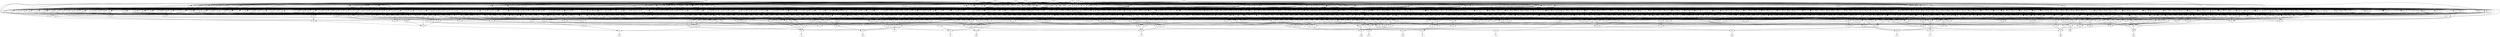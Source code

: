 digraph G {
    480 -> 561;
    319 -> 561;
    572 -> 561;
    639 -> 561;
    543 -> 480;
    592 -> 480;
    876 -> 480;
    540 -> 480;
    1019 -> 540;
    991 -> 540;
    463 -> 540;
    587 -> 540;
    568 -> 587;
    894 -> 587;
    384 -> 568;
    585 -> 568;
    531 -> 384;
    604 -> 384;
    601 -> 384;
    1042 -> 585;
    608 -> 585;
    358 -> 585;
    458 -> 894;
    1029 -> 894;
    535 -> 894;
    458 -> 1019;
    535 -> 1019;
    608 -> 991;
    1042 -> 991;
    358 -> 991;
    601 -> 463;
    531 -> 463;
    604 -> 463;
    705 -> 592;
    563 -> 592;
    570 -> 592;
    465 -> 592;
    650 -> 465;
    755 -> 465;
    523 -> 465;
    383 -> 465;
    548 -> 523;
    417 -> 523;
    1029 -> 548;
    458 -> 548;
    535 -> 417;
    604 -> 417;
    601 -> 417;
    512 -> 650;
    573 -> 650;
    608 -> 512;
    358 -> 512;
    1042 -> 512;
    601 -> 573;
    531 -> 573;
    604 -> 573;
    1042 -> 383;
    608 -> 383;
    358 -> 383;
    535 -> 755;
    1029 -> 755;
    458 -> 755;
    559 -> 570;
    603 -> 570;
    498 -> 570;
    458 -> 559;
    1029 -> 559;
    535 -> 559;
    1042 -> 603;
    608 -> 603;
    358 -> 603;
    604 -> 498;
    531 -> 498;
    601 -> 498;
    573 -> 563;
    603 -> 563;
    1029 -> 705;
    458 -> 705;
    535 -> 705;
    449 -> 876;
    418 -> 876;
    499 -> 876;
    468 -> 876;
    705 -> 449;
    388 -> 449;
    384 -> 449;
    358 -> 388;
    608 -> 388;
    1042 -> 388;
    383 -> 418;
    1003 -> 418;
    559 -> 418;
    601 -> 1003;
    604 -> 1003;
    531 -> 1003;
    503 -> 499;
    476 -> 499;
    521 -> 499;
    458 -> 503;
    1029 -> 503;
    601 -> 476;
    535 -> 476;
    604 -> 476;
    1042 -> 521;
    531 -> 521;
    358 -> 521;
    697 -> 468;
    464 -> 468;
    991 -> 468;
    458 -> 697;
    535 -> 697;
    1029 -> 697;
    601 -> 464;
    531 -> 464;
    604 -> 464;
    586 -> 543;
    463 -> 543;
    1036 -> 543;
    472 -> 543;
    705 -> 586;
    697 -> 586;
    458 -> 1036;
    1029 -> 1036;
    1042 -> 472;
    608 -> 472;
    537 -> 319;
    451 -> 319;
    447 -> 319;
    478 -> 319;
    600 -> 537;
    640 -> 537;
    611 -> 537;
    989 -> 611;
    444 -> 611;
    603 -> 989;
    498 -> 989;
    613 -> 989;
    458 -> 613;
    1029 -> 613;
    535 -> 613;
    559 -> 444;
    464 -> 444;
    585 -> 444;
    388 -> 600;
    559 -> 600;
    622 -> 600;
    601 -> 622;
    531 -> 622;
    604 -> 622;
    463 -> 640;
    512 -> 640;
    613 -> 640;
    627 -> 451;
    633 -> 451;
    582 -> 451;
    638 -> 451;
    626 -> 627;
    577 -> 627;
    388 -> 626;
    755 -> 626;
    498 -> 626;
    894 -> 577;
    573 -> 577;
    603 -> 577;
    924 -> 633;
    652 -> 633;
    384 -> 924;
    991 -> 924;
    548 -> 924;
    625 -> 924;
    535 -> 625;
    458 -> 625;
    464 -> 652;
    894 -> 652;
    512 -> 652;
    380 -> 582;
    653 -> 582;
    666 -> 582;
    705 -> 582;
    388 -> 666;
    622 -> 666;
    585 -> 380;
    567 -> 380;
    531 -> 567;
    601 -> 567;
    604 -> 567;
    458 -> 653;
    535 -> 653;
    559 -> 638;
    730 -> 638;
    722 -> 638;
    383 -> 730;
    498 -> 730;
    383 -> 722;
    894 -> 722;
    567 -> 722;
    672 -> 447;
    674 -> 447;
    705 -> 672;
    388 -> 672;
    463 -> 672;
    388 -> 674;
    498 -> 674;
    613 -> 674;
    580 -> 478;
    894 -> 478;
    568 -> 478;
    705 -> 478;
    464 -> 580;
    585 -> 580;
    482 -> 572;
    877 -> 572;
    562 -> 572;
    516 -> 572;
    755 -> 482;
    597 -> 482;
    440 -> 482;
    676 -> 440;
    1004 -> 440;
    509 -> 440;
    458 -> 676;
    1029 -> 676;
    608 -> 1004;
    531 -> 1004;
    358 -> 1004;
    535 -> 509;
    601 -> 509;
    604 -> 509;
    383 -> 597;
    622 -> 597;
    383 -> 877;
    686 -> 877;
    413 -> 877;
    663 -> 877;
    388 -> 663;
    464 -> 663;
    894 -> 663;
    1029 -> 686;
    458 -> 686;
    604 -> 686;
    535 -> 413;
    531 -> 413;
    619 -> 562;
    687 -> 562;
    568 -> 562;
    613 -> 562;
    458 -> 687;
    692 -> 687;
    535 -> 692;
    604 -> 692;
    1029 -> 692;
    601 -> 692;
    531 -> 619;
    608 -> 619;
    358 -> 619;
    696 -> 516;
    571 -> 516;
    653 -> 696;
    463 -> 696;
    603 -> 696;
    384 -> 571;
    585 -> 571;
    698 -> 571;
    458 -> 698;
    1029 -> 698;
    535 -> 698;
    495 -> 639;
    711 -> 639;
    706 -> 639;
    557 -> 639;
    586 -> 495;
    374 -> 495;
    386 -> 495;
    383 -> 374;
    1003 -> 374;
    464 -> 386;
    585 -> 386;
    613 -> 386;
    730 -> 711;
    586 -> 711;
    669 -> 711;
    585 -> 669;
    622 -> 669;
    698 -> 669;
    613 -> 706;
    597 -> 706;
    659 -> 706;
    705 -> 659;
    384 -> 659;
    512 -> 659;
    1019 -> 557;
    463 -> 557;
    603 -> 557;
    714 -> 557;
    383 -> 714;
    1003 -> 714;
    698 -> 714;
    702 -> 679;
    719 -> 679;
    500 -> 679;
    689 -> 679;
    723 -> 702;
    538 -> 702;
    727 -> 702;
    312 -> 702;
    647 -> 723;
    662 -> 723;
    566 -> 723;
    338 -> 723;
    732 -> 647;
    661 -> 647;
    733 -> 647;
    842 -> 647;
    559 -> 732;
    464 -> 732;
    991 -> 732;
    388 -> 661;
    498 -> 661;
    441 -> 661;
    1029 -> 441;
    535 -> 441;
    458 -> 441;
    498 -> 733;
    613 -> 733;
    494 -> 733;
    1042 -> 494;
    358 -> 494;
    608 -> 494;
    384 -> 842;
    559 -> 842;
    512 -> 842;
    846 -> 662;
    433 -> 662;
    508 -> 662;
    429 -> 662;
    384 -> 846;
    559 -> 846;
    991 -> 846;
    676 -> 433;
    699 -> 433;
    608 -> 433;
    358 -> 433;
    601 -> 699;
    535 -> 699;
    604 -> 699;
    383 -> 508;
    503 -> 508;
    653 -> 508;
    601 -> 508;
    358 -> 429;
    613 -> 429;
    1042 -> 429;
    573 -> 429;
    631 -> 566;
    428 -> 566;
    443 -> 566;
    717 -> 566;
    464 -> 443;
    991 -> 443;
    441 -> 443;
    383 -> 717;
    755 -> 717;
    567 -> 717;
    417 -> 428;
    676 -> 428;
    531 -> 631;
    425 -> 631;
    1042 -> 425;
    358 -> 425;
    423 -> 338;
    343 -> 338;
    461 -> 338;
    697 -> 423;
    603 -> 423;
    498 -> 423;
    585 -> 343;
    573 -> 343;
    441 -> 343;
    383 -> 461;
    1003 -> 461;
    441 -> 461;
    419 -> 538;
    532 -> 538;
    484 -> 538;
    491 -> 538;
    721 -> 419;
    668 -> 419;
    416 -> 419;
    414 -> 419;
    601 -> 721;
    413 -> 721;
    441 -> 721;
    512 -> 721;
    697 -> 668;
    512 -> 668;
    498 -> 668;
    388 -> 416;
    697 -> 416;
    573 -> 416;
    388 -> 414;
    676 -> 414;
    502 -> 414;
    535 -> 414;
    531 -> 502;
    601 -> 502;
    544 -> 532;
    616 -> 532;
    411 -> 532;
    609 -> 532;
    559 -> 544;
    512 -> 544;
    622 -> 544;
    410 -> 616;
    503 -> 616;
    619 -> 616;
    604 -> 410;
    601 -> 410;
    463 -> 411;
    603 -> 411;
    613 -> 411;
    622 -> 609;
    698 -> 609;
    494 -> 609;
    401 -> 484;
    968 -> 484;
    360 -> 484;
    399 -> 484;
    894 -> 401;
    498 -> 401;
    494 -> 401;
    464 -> 968;
    585 -> 968;
    698 -> 968;
    697 -> 360;
    512 -> 360;
    622 -> 360;
    512 -> 399;
    498 -> 399;
    613 -> 399;
    695 -> 491;
    903 -> 491;
    398 -> 491;
    434 -> 491;
    388 -> 695;
    567 -> 695;
    441 -> 695;
    755 -> 903;
    573 -> 903;
    494 -> 903;
    991 -> 398;
    755 -> 398;
    573 -> 398;
    383 -> 434;
    406 -> 434;
    573 -> 434;
    535 -> 406;
    1029 -> 406;
    396 -> 727;
    718 -> 727;
    341 -> 727;
    394 -> 727;
    392 -> 396;
    954 -> 396;
    388 -> 392;
    894 -> 392;
    622 -> 392;
    705 -> 954;
    991 -> 954;
    622 -> 954;
    755 -> 718;
    395 -> 718;
    643 -> 718;
    763 -> 718;
    531 -> 763;
    604 -> 763;
    565 -> 763;
    613 -> 763;
    1042 -> 565;
    358 -> 565;
    531 -> 395;
    603 -> 395;
    559 -> 643;
    464 -> 643;
    603 -> 643;
    820 -> 341;
    988 -> 341;
    603 -> 341;
    642 -> 341;
    384 -> 988;
    625 -> 988;
    388 -> 642;
    625 -> 642;
    573 -> 642;
    476 -> 820;
    1036 -> 820;
    709 -> 394;
    730 -> 394;
    894 -> 394;
    790 -> 394;
    991 -> 790;
    1036 -> 790;
    708 -> 790;
    535 -> 708;
    601 -> 708;
    531 -> 708;
    1003 -> 709;
    585 -> 709;
    817 -> 312;
    941 -> 312;
    617 -> 312;
    379 -> 817;
    682 -> 817;
    371 -> 817;
    898 -> 817;
    388 -> 379;
    559 -> 379;
    573 -> 379;
    603 -> 682;
    498 -> 682;
    441 -> 682;
    388 -> 371;
    464 -> 371;
    613 -> 371;
    603 -> 898;
    622 -> 898;
    441 -> 898;
    766 -> 941;
    382 -> 941;
    365 -> 941;
    705 -> 766;
    464 -> 766;
    585 -> 766;
    388 -> 382;
    463 -> 382;
    755 -> 382;
    705 -> 365;
    383 -> 365;
    567 -> 365;
    559 -> 617;
    363 -> 617;
    729 -> 617;
    355 -> 617;
    463 -> 363;
    512 -> 363;
    384 -> 355;
    383 -> 355;
    559 -> 355;
    894 -> 729;
    512 -> 729;
    573 -> 729;
    473 -> 719;
    453 -> 719;
    352 -> 473;
    524 -> 473;
    635 -> 473;
    705 -> 635;
    623 -> 635;
    348 -> 635;
    463 -> 623;
    494 -> 623;
    585 -> 348;
    573 -> 348;
    698 -> 348;
    385 -> 524;
    342 -> 524;
    340 -> 524;
    548 -> 385;
    619 -> 385;
    971 -> 385;
    601 -> 971;
    604 -> 971;
    535 -> 971;
    388 -> 342;
    622 -> 342;
    441 -> 342;
    705 -> 340;
    1003 -> 340;
    603 -> 340;
    383 -> 352;
    559 -> 352;
    622 -> 352;
    335 -> 453;
    560 -> 453;
    694 -> 453;
    513 -> 453;
    503 -> 335;
    514 -> 335;
    525 -> 335;
    479 -> 335;
    1003 -> 525;
    625 -> 525;
    494 -> 525;
    991 -> 479;
    1036 -> 479;
    509 -> 479;
    1003 -> 514;
    991 -> 514;
    318 -> 560;
    456 -> 560;
    331 -> 560;
    596 -> 560;
    697 -> 318;
    585 -> 318;
    622 -> 318;
    653 -> 456;
    464 -> 456;
    603 -> 456;
    384 -> 331;
    1036 -> 331;
    512 -> 331;
    991 -> 596;
    548 -> 596;
    498 -> 596;
    1023 -> 694;
    329 -> 694;
    327 -> 694;
    551 -> 694;
    548 -> 1023;
    971 -> 1023;
    326 -> 1023;
    1042 -> 1023;
    531 -> 326;
    358 -> 326;
    388 -> 329;
    573 -> 329;
    698 -> 329;
    894 -> 327;
    585 -> 327;
    622 -> 327;
    1036 -> 551;
    699 -> 551;
    325 -> 551;
    1042 -> 551;
    531 -> 325;
    608 -> 325;
    460 -> 513;
    442 -> 513;
    712 -> 513;
    641 -> 513;
    697 -> 460;
    585 -> 460;
    573 -> 460;
    463 -> 442;
    894 -> 442;
    585 -> 442;
    653 -> 712;
    425 -> 712;
    325 -> 712;
    601 -> 712;
    322 -> 641;
    412 -> 641;
    991 -> 641;
    684 -> 641;
    535 -> 684;
    531 -> 684;
    458 -> 684;
    604 -> 684;
    531 -> 322;
    1042 -> 322;
    358 -> 322;
    1029 -> 412;
    535 -> 412;
    604 -> 412;
    458 -> 412;
    618 -> 500;
    595 -> 500;
    320 -> 500;
    454 -> 500;
    359 -> 618;
    415 -> 618;
    583 -> 618;
    316 -> 618;
    559 -> 359;
    527 -> 359;
    691 -> 359;
    573 -> 527;
    494 -> 527;
    512 -> 691;
    498 -> 691;
    441 -> 691;
    388 -> 415;
    463 -> 415;
    1036 -> 415;
    999 -> 415;
    388 -> 999;
    1003 -> 999;
    698 -> 999;
    613 -> 583;
    527 -> 583;
    387 -> 583;
    383 -> 387;
    1003 -> 387;
    894 -> 387;
    585 -> 316;
    676 -> 316;
    685 -> 316;
    346 -> 316;
    653 -> 346;
    567 -> 346;
    494 -> 346;
    531 -> 685;
    535 -> 685;
    604 -> 685;
    948 -> 595;
    477 -> 595;
    683 -> 595;
    863 -> 595;
    378 -> 948;
    510 -> 948;
    383 -> 378;
    894 -> 378;
    622 -> 378;
    417 -> 510;
    676 -> 510;
    373 -> 510;
    531 -> 373;
    608 -> 373;
    358 -> 373;
    1003 -> 477;
    676 -> 477;
    603 -> 477;
    546 -> 477;
    383 -> 546;
    567 -> 546;
    441 -> 546;
    615 -> 683;
    621 -> 683;
    463 -> 615;
    894 -> 615;
    512 -> 615;
    388 -> 621;
    463 -> 621;
    441 -> 621;
    887 -> 863;
    310 -> 863;
    388 -> 887;
    384 -> 887;
    1036 -> 887;
    991 -> 310;
    548 -> 310;
    573 -> 310;
    375 -> 320;
    735 -> 320;
    466 -> 320;
    737 -> 320;
    739 -> 466;
    502 -> 466;
    741 -> 466;
    410 -> 466;
    894 -> 741;
    603 -> 741;
    991 -> 739;
    613 -> 739;
    601 -> 737;
    613 -> 737;
    603 -> 737;
    744 -> 737;
    705 -> 744;
    573 -> 744;
    494 -> 744;
    991 -> 375;
    894 -> 375;
    573 -> 375;
    601 -> 735;
    604 -> 735;
    613 -> 735;
    373 -> 735;
    747 -> 454;
    402 -> 454;
    746 -> 454;
    748 -> 454;
    755 -> 748;
    514 -> 748;
    436 -> 748;
    383 -> 436;
    613 -> 436;
    567 -> 436;
    670 -> 402;
    751 -> 402;
    463 -> 670;
    755 -> 670;
    512 -> 670;
    463 -> 751;
    613 -> 751;
    494 -> 751;
    624 -> 746;
    752 -> 746;
    613 -> 746;
    464 -> 752;
    512 -> 752;
    383 -> 624;
    463 -> 624;
    476 -> 747;
    619 -> 747;
    756 -> 747;
    1029 -> 747;
    458 -> 756;
    366 -> 756;
    646 -> 756;
    601 -> 646;
    535 -> 646;
    531 -> 646;
    608 -> 366;
    1042 -> 366;
    724 -> 689;
    812 -> 689;
    761 -> 689;
    528 -> 689;
    764 -> 724;
    847 -> 724;
    767 -> 724;
    613 -> 764;
    354 -> 764;
    313 -> 764;
    388 -> 354;
    567 -> 354;
    559 -> 313;
    573 -> 313;
    603 -> 313;
    514 -> 847;
    697 -> 847;
    623 -> 847;
    559 -> 847;
    409 -> 767;
    768 -> 767;
    770 -> 767;
    778 -> 767;
    388 -> 409;
    1003 -> 409;
    625 -> 409;
    601 -> 768;
    603 -> 768;
    413 -> 768;
    503 -> 768;
    388 -> 770;
    653 -> 770;
    498 -> 770;
    383 -> 778;
    559 -> 778;
    573 -> 778;
    389 -> 812;
    781 -> 812;
    785 -> 812;
    446 -> 812;
    697 -> 785;
    374 -> 785;
    789 -> 785;
    991 -> 789;
    463 -> 789;
    441 -> 789;
    791 -> 446;
    533 -> 446;
    918 -> 446;
    794 -> 446;
    384 -> 791;
    383 -> 791;
    676 -> 791;
    625 -> 791;
    991 -> 533;
    795 -> 533;
    622 -> 533;
    458 -> 795;
    535 -> 795;
    383 -> 918;
    1036 -> 918;
    413 -> 918;
    604 -> 918;
    384 -> 794;
    559 -> 794;
    585 -> 794;
    384 -> 389;
    512 -> 389;
    698 -> 389;
    1019 -> 781;
    463 -> 781;
    585 -> 781;
    796 -> 761;
    797 -> 761;
    799 -> 761;
    535 -> 796;
    783 -> 796;
    350 -> 796;
    458 -> 796;
    384 -> 350;
    494 -> 350;
    1029 -> 350;
    535 -> 350;
    388 -> 783;
    503 -> 783;
    463 -> 783;
    705 -> 797;
    773 -> 797;
    584 -> 797;
    585 -> 773;
    622 -> 773;
    388 -> 584;
    697 -> 584;
    567 -> 584;
    806 -> 799;
    671 -> 799;
    383 -> 806;
    463 -> 806;
    894 -> 806;
    894 -> 671;
    603 -> 671;
    622 -> 671;
    800 -> 528;
    802 -> 528;
    445 -> 528;
    804 -> 528;
    314 -> 445;
    807 -> 445;
    448 -> 445;
    811 -> 445;
    388 -> 314;
    559 -> 314;
    463 -> 314;
    705 -> 807;
    464 -> 807;
    603 -> 807;
    991 -> 448;
    894 -> 448;
    498 -> 448;
    1036 -> 811;
    971 -> 811;
    656 -> 811;
    531 -> 656;
    1042 -> 656;
    358 -> 656;
    536 -> 804;
    567 -> 804;
    813 -> 804;
    814 -> 804;
    503 -> 813;
    425 -> 813;
    463 -> 813;
    1019 -> 814;
    322 -> 814;
    1029 -> 814;
    601 -> 814;
    608 -> 536;
    531 -> 536;
    458 -> 536;
    358 -> 536;
    818 -> 800;
    622 -> 800;
    512 -> 818;
    441 -> 818;
    476 -> 802;
    676 -> 802;
    325 -> 802;
    1042 -> 802;
    864 -> 588;
    614 -> 588;
    919 -> 588;
    339 -> 864;
    457 -> 864;
    821 -> 864;
    332 -> 864;
    610 -> 339;
    822 -> 339;
    824 -> 339;
    846 -> 610;
    399 -> 610;
    637 -> 610;
    829 -> 610;
    622 -> 637;
    613 -> 637;
    494 -> 637;
    512 -> 829;
    573 -> 829;
    698 -> 829;
    384 -> 822;
    437 -> 822;
    827 -> 822;
    705 -> 437;
    991 -> 437;
    388 -> 827;
    384 -> 827;
    698 -> 827;
    828 -> 824;
    832 -> 824;
    705 -> 828;
    463 -> 828;
    603 -> 828;
    1003 -> 832;
    894 -> 832;
    603 -> 832;
    364 -> 457;
    993 -> 457;
    834 -> 457;
    835 -> 457;
    755 -> 364;
    597 -> 364;
    505 -> 364;
    531 -> 505;
    494 -> 505;
    836 -> 505;
    503 -> 505;
    604 -> 836;
    535 -> 836;
    601 -> 836;
    567 -> 993;
    741 -> 993;
    840 -> 993;
    383 -> 840;
    622 -> 840;
    441 -> 840;
    843 -> 834;
    844 -> 834;
    894 -> 843;
    512 -> 843;
    498 -> 843;
    705 -> 844;
    388 -> 844;
    573 -> 844;
    697 -> 835;
    463 -> 835;
    585 -> 835;
    661 -> 835;
    559 -> 821;
    752 -> 821;
    939 -> 821;
    1003 -> 939;
    512 -> 939;
    698 -> 939;
    327 -> 332;
    389 -> 332;
    848 -> 332;
    850 -> 332;
    463 -> 848;
    585 -> 848;
    441 -> 848;
    1003 -> 850;
    512 -> 850;
    613 -> 850;
    851 -> 614;
    852 -> 614;
    677 -> 614;
    606 -> 614;
    392 -> 851;
    621 -> 851;
    854 -> 851;
    474 -> 851;
    355 -> 854;
    456 -> 854;
    468 -> 474;
    924 -> 474;
    778 -> 474;
    781 -> 474;
    665 -> 852;
    599 -> 852;
    539 -> 852;
    323 -> 852;
    569 -> 539;
    856 -> 539;
    857 -> 539;
    774 -> 539;
    608 -> 569;
    700 -> 569;
    1042 -> 569;
    358 -> 569;
    535 -> 700;
    531 -> 700;
    604 -> 700;
    458 -> 856;
    858 -> 856;
    692 -> 856;
    531 -> 858;
    358 -> 858;
    608 -> 858;
    498 -> 857;
    698 -> 857;
    494 -> 857;
    1003 -> 774;
    559 -> 774;
    991 -> 774;
    698 -> 323;
    613 -> 323;
    991 -> 323;
    573 -> 323;
    388 -> 665;
    894 -> 665;
    498 -> 665;
    503 -> 599;
    464 -> 599;
    603 -> 599;
    860 -> 677;
    344 -> 677;
    883 -> 677;
    862 -> 677;
    342 -> 860;
    340 -> 860;
    578 -> 344;
    866 -> 344;
    603 -> 578;
    613 -> 578;
    567 -> 578;
    697 -> 866;
    498 -> 866;
    494 -> 866;
    423 -> 883;
    398 -> 883;
    819 -> 862;
    567 -> 862;
    376 -> 862;
    705 -> 862;
    388 -> 376;
    498 -> 376;
    697 -> 819;
    603 -> 819;
    826 -> 606;
    635 -> 606;
    748 -> 606;
    841 -> 606;
    379 -> 826;
    682 -> 826;
    613 -> 841;
    568 -> 841;
    867 -> 841;
    1042 -> 867;
    870 -> 867;
    653 -> 867;
    601 -> 870;
    531 -> 870;
    358 -> 870;
    1029 -> 870;
    564 -> 919;
    710 -> 919;
    872 -> 919;
    566 -> 919;
    874 -> 564;
    878 -> 564;
    879 -> 564;
    881 -> 564;
    613 -> 874;
    485 -> 874;
    884 -> 874;
    738 -> 874;
    383 -> 485;
    573 -> 485;
    464 -> 738;
    894 -> 738;
    603 -> 738;
    559 -> 884;
    991 -> 884;
    498 -> 884;
    714 -> 878;
    368 -> 878;
    888 -> 878;
    890 -> 878;
    697 -> 368;
    512 -> 368;
    573 -> 368;
    384 -> 888;
    676 -> 888;
    625 -> 888;
    512 -> 888;
    1003 -> 890;
    755 -> 890;
    512 -> 890;
    663 -> 879;
    571 -> 879;
    609 -> 879;
    865 -> 879;
    531 -> 865;
    971 -> 865;
    494 -> 865;
    949 -> 881;
    891 -> 881;
    892 -> 881;
    511 -> 881;
    463 -> 949;
    755 -> 949;
    494 -> 949;
    585 -> 891;
    622 -> 891;
    613 -> 891;
    894 -> 892;
    585 -> 892;
    498 -> 892;
    388 -> 511;
    697 -> 511;
    622 -> 511;
    559 -> 710;
    623 -> 710;
    382 -> 710;
    1021 -> 710;
    579 -> 1021;
    575 -> 1021;
    383 -> 579;
    463 -> 579;
    698 -> 579;
    383 -> 575;
    559 -> 575;
    567 -> 575;
    582 -> 872;
    893 -> 872;
    895 -> 872;
    460 -> 893;
    442 -> 893;
    733 -> 895;
    507 -> 895;
    935 -> 895;
    384 -> 507;
    512 -> 507;
    613 -> 507;
    705 -> 935;
    1003 -> 935;
    991 -> 935;
    542 -> 897;
    899 -> 897;
    901 -> 897;
    1001 -> 897;
    902 -> 542;
    554 -> 542;
    904 -> 542;
    906 -> 542;
    912 -> 902;
    914 -> 902;
    915 -> 902;
    917 -> 902;
    418 -> 912;
    920 -> 912;
    464 -> 920;
    512 -> 920;
    441 -> 920;
    409 -> 914;
    728 -> 914;
    755 -> 728;
    512 -> 728;
    622 -> 728;
    567 -> 915;
    741 -> 915;
    923 -> 915;
    464 -> 923;
    991 -> 923;
    894 -> 923;
    591 -> 917;
    328 -> 917;
    697 -> 591;
    464 -> 591;
    585 -> 591;
    1003 -> 328;
    585 -> 328;
    698 -> 328;
    928 -> 554;
    916 -> 554;
    929 -> 554;
    786 -> 554;
    705 -> 928;
    376 -> 928;
    774 -> 928;
    705 -> 916;
    597 -> 916;
    547 -> 916;
    1003 -> 547;
    559 -> 547;
    512 -> 547;
    533 -> 929;
    931 -> 929;
    383 -> 931;
    503 -> 931;
    700 -> 931;
    559 -> 786;
    934 -> 786;
    944 -> 786;
    894 -> 786;
    622 -> 944;
    494 -> 944;
    383 -> 934;
    464 -> 934;
    985 -> 904;
    792 -> 904;
    936 -> 904;
    396 -> 904;
    709 -> 792;
    730 -> 792;
    894 -> 792;
    850 -> 936;
    782 -> 936;
    991 -> 782;
    573 -> 782;
    613 -> 782;
    406 -> 985;
    991 -> 985;
    463 -> 985;
    938 -> 906;
    855 -> 906;
    940 -> 906;
    968 -> 938;
    759 -> 938;
    430 -> 938;
    942 -> 938;
    705 -> 759;
    622 -> 759;
    494 -> 759;
    383 -> 430;
    653 -> 430;
    464 -> 430;
    1019 -> 942;
    585 -> 942;
    567 -> 942;
    898 -> 855;
    377 -> 855;
    512 -> 377;
    686 -> 377;
    535 -> 377;
    531 -> 377;
    705 -> 940;
    709 -> 940;
    501 -> 940;
    991 -> 940;
    676 -> 501;
    509 -> 501;
    947 -> 899;
    403 -> 899;
    630 -> 899;
    950 -> 899;
    830 -> 947;
    482 -> 947;
    583 -> 947;
    953 -> 947;
    820 -> 830;
    988 -> 830;
    603 -> 830;
    613 -> 953;
    568 -> 953;
    714 -> 953;
    829 -> 403;
    856 -> 403;
    955 -> 403;
    978 -> 403;
    443 -> 955;
    903 -> 955;
    313 -> 978;
    768 -> 978;
    781 -> 978;
    794 -> 978;
    613 -> 630;
    956 -> 630;
    816 -> 630;
    745 -> 630;
    570 -> 816;
    360 -> 816;
    958 -> 816;
    961 -> 816;
    653 -> 958;
    512 -> 958;
    567 -> 958;
    705 -> 961;
    383 -> 961;
    1003 -> 961;
    569 -> 745;
    865 -> 745;
    388 -> 956;
    494 -> 956;
    567 -> 956;
    788 -> 950;
    883 -> 950;
    438 -> 950;
    963 -> 950;
    846 -> 788;
    637 -> 788;
    368 -> 438;
    888 -> 438;
    733 -> 963;
    507 -> 963;
    439 -> 901;
    703 -> 901;
    837 -> 901;
    965 -> 901;
    966 -> 439;
    969 -> 439;
    970 -> 439;
    818 -> 970;
    622 -> 970;
    563 -> 970;
    705 -> 970;
    991 -> 966;
    613 -> 966;
    567 -> 966;
    531 -> 969;
    472 -> 969;
    836 -> 969;
    503 -> 969;
    682 -> 703;
    789 -> 703;
    839 -> 703;
    463 -> 839;
    512 -> 839;
    698 -> 839;
    416 -> 837;
    615 -> 837;
    621 -> 837;
    715 -> 837;
    585 -> 715;
    573 -> 715;
    613 -> 715;
    458 -> 965;
    598 -> 965;
    956 -> 965;
    755 -> 965;
    388 -> 598;
    567 -> 598;
    1029 -> 598;
    535 -> 598;
    710 -> 1001;
    885 -> 1001;
    952 -> 1001;
    972 -> 1001;
    582 -> 885;
    893 -> 885;
    1019 -> 952;
    650 -> 952;
    889 -> 952;
    973 -> 952;
    705 -> 973;
    894 -> 973;
    975 -> 973;
    979 -> 973;
    498 -> 975;
    494 -> 975;
    464 -> 979;
    795 -> 979;
    603 -> 979;
    991 -> 889;
    498 -> 889;
    441 -> 889;
    981 -> 972;
    911 -> 972;
    983 -> 972;
    384 -> 983;
    437 -> 983;
    986 -> 983;
    1029 -> 986;
    535 -> 986;
    383 -> 986;
    464 -> 986;
    388 -> 981;
    384 -> 981;
    613 -> 981;
    383 -> 911;
    498 -> 911;
    613 -> 911;
    990 -> 992;
    994 -> 992;
    489 -> 992;
    995 -> 992;
    439 -> 990;
    996 -> 990;
    965 -> 990;
    925 -> 990;
    876 -> 996;
    341 -> 996;
    997 -> 996;
    1000 -> 996;
    573 -> 997;
    776 -> 997;
    688 -> 997;
    1002 -> 997;
    676 -> 776;
    494 -> 776;
    613 -> 1002;
    567 -> 1002;
    494 -> 1002;
    1005 -> 688;
    1042 -> 688;
    503 -> 688;
    326 -> 688;
    458 -> 1005;
    601 -> 1005;
    604 -> 1005;
    985 -> 1000;
    381 -> 1000;
    803 -> 1000;
    1009 -> 1000;
    463 -> 381;
    603 -> 381;
    441 -> 381;
    705 -> 803;
    585 -> 803;
    573 -> 803;
    991 -> 1009;
    708 -> 1009;
    458 -> 1009;
    1029 -> 1009;
    789 -> 925;
    533 -> 925;
    931 -> 925;
    839 -> 925;
    906 -> 994;
    469 -> 994;
    488 -> 994;
    880 -> 469;
    369 -> 469;
    945 -> 469;
    1012 -> 469;
    613 -> 880;
    354 -> 880;
    753 -> 880;
    1013 -> 753;
    784 -> 753;
    608 -> 753;
    358 -> 753;
    535 -> 1013;
    531 -> 1013;
    604 -> 784;
    1029 -> 784;
    601 -> 784;
    458 -> 784;
    890 -> 369;
    935 -> 369;
    986 -> 945;
    1014 -> 945;
    894 -> 1014;
    585 -> 1014;
    573 -> 1014;
    313 -> 1012;
    665 -> 1012;
    352 -> 488;
    315 -> 488;
    635 -> 488;
    559 -> 315;
    934 -> 315;
    681 -> 315;
    668 -> 315;
    1003 -> 681;
    603 -> 681;
    441 -> 681;
    612 -> 489;
    959 -> 489;
    1016 -> 489;
    1017 -> 489;
    792 -> 612;
    344 -> 612;
    816 -> 612;
    318 -> 959;
    778 -> 959;
    799 -> 959;
    1020 -> 959;
    954 -> 1020;
    758 -> 1020;
    827 -> 1020;
    840 -> 1020;
    383 -> 758;
    463 -> 758;
    613 -> 758;
    777 -> 1016;
    1022 -> 1016;
    1024 -> 1016;
    871 -> 1016;
    752 -> 777;
    613 -> 777;
    650 -> 777;
    1019 -> 777;
    911 -> 1022;
    1026 -> 1022;
    388 -> 1026;
    384 -> 1026;
    894 -> 1026;
    819 -> 1024;
    1003 -> 1024;
    975 -> 1024;
    705 -> 1024;
    387 -> 871;
    615 -> 871;
    914 -> 1017;
    917 -> 1017;
    333 -> 1017;
    1027 -> 1017;
    613 -> 333;
    527 -> 333;
    867 -> 333;
    517 -> 1027;
    1030 -> 1027;
    705 -> 517;
    388 -> 517;
    1003 -> 517;
    991 -> 1030;
    498 -> 1030;
    613 -> 1030;
    937 -> 995;
    1032 -> 995;
    845 -> 995;
    905 -> 995;
    1003 -> 937;
    613 -> 937;
    494 -> 937;
    1039 -> 937;
    559 -> 1039;
    991 -> 1039;
    567 -> 1039;
    569 -> 1032;
    886 -> 1032;
    791 -> 1032;
    1007 -> 1032;
    384 -> 886;
    494 -> 886;
    388 -> 1007;
    697 -> 1007;
    464 -> 1007;
    869 -> 845;
    1033 -> 845;
    556 -> 845;
    1011 -> 845;
    697 -> 869;
    585 -> 869;
    498 -> 869;
    383 -> 1033;
    698 -> 1033;
    567 -> 1033;
    464 -> 556;
    755 -> 556;
    512 -> 556;
    1019 -> 1011;
    464 -> 1011;
    991 -> 1011;
    386 -> 905;
    669 -> 905;
    1035 -> 905;
    657 -> 905;
    512 -> 1035;
    498 -> 1035;
    698 -> 1035;
    512 -> 657;
    613 -> 657;
    567 -> 657;
    896 -> 1037;
    868 -> 1037;
    519 -> 1037;
    1040 -> 896;
    1041 -> 896;
    345 -> 896;
    1043 -> 1040;
    629 -> 1040;
    308 -> 1040;
    307 -> 1040;
    924 -> 1043;
    381 -> 1043;
    894 -> 629;
    944 -> 629;
    857 -> 629;
    755 -> 308;
    514 -> 308;
    389 -> 308;
    698 -> 307;
    886 -> 307;
    707 -> 307;
    503 -> 707;
    476 -> 707;
    1004 -> 707;
    916 -> 1041;
    1027 -> 1041;
    305 -> 1041;
    304 -> 1041;
    383 -> 305;
    501 -> 305;
    681 -> 305;
    436 -> 304;
    803 -> 304;
    824 -> 345;
    821 -> 345;
    835 -> 345;
    303 -> 345;
    416 -> 303;
    715 -> 303;
    302 -> 868;
    301 -> 868;
    300 -> 868;
    298 -> 868;
    848 -> 302;
    505 -> 302;
    1031 -> 302;
    297 -> 302;
    920 -> 1031;
    889 -> 1031;
    981 -> 1031;
    1026 -> 1031;
    559 -> 297;
    527 -> 297;
    642 -> 297;
    295 -> 301;
    292 -> 301;
    879 -> 301;
    991 -> 292;
    428 -> 292;
    1014 -> 292;
    567 -> 295;
    1003 -> 295;
    603 -> 295;
    697 -> 295;
    860 -> 300;
    746 -> 300;
    799 -> 300;
    372 -> 300;
    613 -> 372;
    485 -> 372;
    884 -> 372;
    449 -> 298;
    668 -> 298;
    716 -> 298;
    982 -> 298;
    318 -> 716;
    456 -> 716;
    401 -> 982;
    399 -> 982;
    379 -> 982;
    355 -> 982;
    995 -> 519;
    881 -> 519;
    424 -> 519;
    775 -> 519;
    794 -> 424;
    843 -> 424;
    844 -> 424;
    352 -> 775;
    327 -> 775;
    923 -> 775;
    740 -> 775;
    503 -> 740;
    603 -> 740;
    699 -> 740;
    291 -> 769;
    459 -> 769;
    576 -> 769;
    290 -> 769;
    663 -> 291;
    609 -> 291;
    629 -> 291;
    288 -> 291;
    350 -> 288;
    713 -> 288;
    1006 -> 288;
    705 -> 713;
    384 -> 713;
    494 -> 713;
    705 -> 1006;
    512 -> 1006;
    567 -> 1006;
    637 -> 459;
    867 -> 459;
    287 -> 459;
    625 -> 287;
    944 -> 287;
    286 -> 287;
    894 -> 286;
    512 -> 286;
    622 -> 286;
    745 -> 576;
    285 -> 576;
    284 -> 285;
    283 -> 285;
    1003 -> 284;
    698 -> 284;
    494 -> 284;
    705 -> 283;
    512 -> 283;
    622 -> 283;
    640 -> 290;
    505 -> 290;
    759 -> 290;
    282 -> 290;
    559 -> 282;
    567 -> 282;
    494 -> 282;
    280 -> 279;
    278 -> 279;
    277 -> 279;
    946 -> 279;
    291 -> 280;
    910 -> 280;
    275 -> 280;
    274 -> 280;
    505 -> 910;
    759 -> 910;
    273 -> 910;
    271 -> 273;
    405 -> 273;
    463 -> 271;
    441 -> 271;
    494 -> 271;
    894 -> 405;
    573 -> 405;
    494 -> 405;
    625 -> 275;
    944 -> 275;
    801 -> 275;
    755 -> 801;
    512 -> 801;
    498 -> 801;
    960 -> 274;
    269 -> 274;
    1019 -> 960;
    512 -> 960;
    498 -> 960;
    498 -> 269;
    441 -> 269;
    494 -> 269;
    359 -> 278;
    745 -> 278;
    333 -> 278;
    268 -> 278;
    843 -> 268;
    866 -> 268;
    637 -> 277;
    939 -> 277;
    267 -> 277;
    265 -> 277;
    559 -> 267;
    512 -> 267;
    567 -> 267;
    463 -> 265;
    698 -> 265;
    494 -> 265;
    399 -> 946;
    744 -> 946;
    829 -> 946;
    754 -> 946;
    697 -> 754;
    463 -> 754;
    494 -> 754;
    263 -> 262;
    261 -> 262;
    946 -> 262;
    260 -> 262;
    939 -> 263;
    759 -> 263;
    259 -> 263;
    422 -> 263;
    569 -> 259;
    886 -> 259;
    359 -> 259;
    613 -> 422;
    527 -> 422;
    843 -> 422;
    285 -> 261;
    273 -> 261;
    274 -> 261;
    256 -> 261;
    755 -> 256;
    650 -> 256;
    507 -> 256;
    688 -> 260;
    265 -> 260;
    801 -> 260;
    255 -> 254;
    290 -> 254;
    256 -> 254;
    321 -> 254;
    267 -> 255;
    252 -> 255;
    745 -> 255;
    384 -> 252;
    894 -> 252;
    494 -> 252;
    866 -> 321;
    286 -> 321;
    734 -> 251;
    249 -> 251;
    432 -> 251;
    246 -> 251;
    727 -> 734;
    780 -> 734;
    1038 -> 734;
    964 -> 780;
    243 -> 780;
    241 -> 780;
    239 -> 780;
    728 -> 964;
    591 -> 964;
    238 -> 964;
    362 -> 964;
    697 -> 238;
    463 -> 238;
    603 -> 238;
    406 -> 362;
    622 -> 362;
    494 -> 362;
    698 -> 243;
    527 -> 243;
    237 -> 243;
    461 -> 243;
    512 -> 237;
    622 -> 237;
    613 -> 237;
    659 -> 241;
    793 -> 241;
    306 -> 241;
    248 -> 241;
    559 -> 793;
    603 -> 793;
    622 -> 793;
    388 -> 306;
    463 -> 306;
    795 -> 306;
    383 -> 248;
    1003 -> 248;
    755 -> 248;
    383 -> 239;
    523 -> 239;
    544 -> 239;
    414 -> 239;
    895 -> 1038;
    938 -> 1038;
    703 -> 1038;
    235 -> 1038;
    674 -> 235;
    411 -> 235;
    234 -> 235;
    233 -> 235;
    358 -> 234;
    971 -> 234;
    325 -> 234;
    548 -> 234;
    697 -> 233;
    585 -> 233;
    567 -> 233;
    453 -> 249;
    655 -> 249;
    667 -> 249;
    231 -> 655;
    230 -> 655;
    229 -> 655;
    228 -> 655;
    485 -> 229;
    752 -> 229;
    559 -> 229;
    226 -> 229;
    603 -> 226;
    622 -> 226;
    698 -> 226;
    1029 -> 228;
    535 -> 228;
    225 -> 228;
    265 -> 228;
    384 -> 225;
    512 -> 225;
    550 -> 231;
    548 -> 231;
    1003 -> 550;
    512 -> 550;
    1036 -> 230;
    494 -> 230;
    685 -> 230;
    286 -> 667;
    284 -> 667;
    224 -> 667;
    435 -> 667;
    222 -> 224;
    219 -> 224;
    651 -> 224;
    217 -> 224;
    697 -> 222;
    463 -> 222;
    512 -> 222;
    388 -> 219;
    1003 -> 219;
    894 -> 219;
    548 -> 651;
    603 -> 651;
    836 -> 651;
    1003 -> 217;
    559 -> 217;
    585 -> 217;
    1025 -> 435;
    216 -> 435;
    676 -> 1025;
    699 -> 1025;
    656 -> 1025;
    991 -> 216;
    276 -> 216;
    1036 -> 216;
    535 -> 216;
    601 -> 276;
    604 -> 276;
    632 -> 432;
    215 -> 432;
    214 -> 432;
    213 -> 432;
    788 -> 632;
    912 -> 632;
    970 -> 632;
    937 -> 632;
    747 -> 215;
    316 -> 215;
    478 -> 215;
    620 -> 215;
    873 -> 620;
    296 -> 620;
    211 -> 620;
    210 -> 620;
    585 -> 873;
    498 -> 873;
    784 -> 296;
    1042 -> 296;
    608 -> 296;
    559 -> 211;
    276 -> 211;
    472 -> 211;
    1029 -> 210;
    1013 -> 210;
    991 -> 210;
    324 -> 214;
    421 -> 214;
    209 -> 214;
    388 -> 324;
    676 -> 324;
    700 -> 324;
    207 -> 324;
    1042 -> 207;
    699 -> 207;
    325 -> 207;
    1036 -> 207;
    842 -> 421;
    314 -> 421;
    383 -> 209;
    501 -> 209;
    754 -> 209;
    307 -> 213;
    206 -> 213;
    205 -> 213;
    553 -> 213;
    705 -> 206;
    666 -> 206;
    571 -> 206;
    204 -> 205;
    521 -> 205;
    406 -> 205;
    511 -> 205;
    601 -> 204;
    604 -> 204;
    695 -> 553;
    1010 -> 553;
    705 -> 1010;
    991 -> 1010;
    567 -> 1010;
    680 -> 246;
    815 -> 246;
    202 -> 246;
    245 -> 246;
    218 -> 680;
    487 -> 680;
    493 -> 680;
    441 -> 493;
    563 -> 493;
    200 -> 493;
    388 -> 200;
    503 -> 200;
    708 -> 200;
    384 -> 218;
    697 -> 218;
    585 -> 218;
    531 -> 487;
    548 -> 487;
    509 -> 487;
    472 -> 487;
    199 -> 815;
    198 -> 815;
    196 -> 815;
    720 -> 815;
    194 -> 720;
    192 -> 720;
    191 -> 720;
    548 -> 194;
    699 -> 194;
    190 -> 194;
    531 -> 190;
    1042 -> 190;
    608 -> 190;
    383 -> 192;
    676 -> 192;
    708 -> 192;
    676 -> 191;
    494 -> 191;
    188 -> 191;
    601 -> 188;
    535 -> 188;
    531 -> 188;
    550 -> 199;
    894 -> 199;
    410 -> 196;
    1036 -> 196;
    656 -> 196;
    187 -> 196;
    383 -> 187;
    1003 -> 187;
    613 -> 187;
    276 -> 198;
    548 -> 198;
    494 -> 198;
    535 -> 198;
    361 -> 202;
    471 -> 202;
    660 -> 202;
    203 -> 202;
    385 -> 361;
    510 -> 361;
    615 -> 361;
    436 -> 361;
    429 -> 471;
    918 -> 471;
    671 -> 471;
    802 -> 471;
    966 -> 660;
    981 -> 660;
    381 -> 660;
    1014 -> 660;
    342 -> 203;
    844 -> 203;
    856 -> 203;
    575 -> 203;
    283 -> 245;
    960 -> 245;
    185 -> 245;
    184 -> 245;
    559 -> 185;
    622 -> 185;
    494 -> 185;
    1019 -> 184;
    384 -> 184;
    603 -> 184;
    197 -> 974;
    250 -> 974;
    232 -> 974;
    654 -> 974;
    182 -> 197;
    574 -> 197;
    181 -> 197;
    179 -> 197;
    492 -> 182;
    490 -> 182;
    176 -> 182;
    370 -> 182;
    842 -> 492;
    670 -> 492;
    811 -> 492;
    218 -> 492;
    271 -> 490;
    175 -> 490;
    174 -> 490;
    172 -> 490;
    476 -> 175;
    676 -> 175;
    190 -> 175;
    755 -> 174;
    603 -> 174;
    531 -> 174;
    388 -> 172;
    894 -> 172;
    573 -> 172;
    378 -> 176;
    375 -> 176;
    735 -> 176;
    283 -> 176;
    626 -> 370;
    577 -> 370;
    961 -> 370;
    171 -> 370;
    383 -> 171;
    676 -> 171;
    700 -> 171;
    524 -> 574;
    277 -> 574;
    243 -> 574;
    229 -> 574;
    703 -> 181;
    967 -> 181;
    169 -> 181;
    436 -> 967;
    598 -> 967;
    803 -> 967;
    168 -> 967;
    653 -> 168;
    991 -> 168;
    573 -> 168;
    894 -> 169;
    730 -> 169;
    790 -> 169;
    963 -> 179;
    945 -> 179;
    424 -> 179;
    167 -> 179;
    166 -> 167;
    165 -> 167;
    604 -> 166;
    585 -> 166;
    531 -> 166;
    549 -> 166;
    1029 -> 549;
    535 -> 549;
    503 -> 165;
    509 -> 165;
    326 -> 165;
    1042 -> 165;
    164 -> 250;
    163 -> 250;
    162 -> 250;
    161 -> 250;
    186 -> 164;
    980 -> 164;
    909 -> 164;
    160 -> 164;
    449 -> 186;
    444 -> 186;
    652 -> 186;
    533 -> 186;
    663 -> 980;
    696 -> 980;
    264 -> 980;
    208 -> 980;
    494 -> 264;
    159 -> 264;
    458 -> 159;
    601 -> 159;
    1029 -> 159;
    535 -> 159;
    692 -> 208;
    1004 -> 208;
    476 -> 208;
    158 -> 208;
    608 -> 158;
    531 -> 158;
    1042 -> 158;
    458 -> 158;
    392 -> 909;
    691 -> 909;
    999 -> 909;
    346 -> 909;
    968 -> 160;
    898 -> 160;
    318 -> 160;
    584 -> 160;
    332 -> 163;
    859 -> 163;
    212 -> 163;
    156 -> 163;
    386 -> 859;
    409 -> 859;
    728 -> 859;
    1035 -> 859;
    600 -> 212;
    640 -> 212;
    672 -> 212;
    674 -> 212;
    571 -> 156;
    443 -> 156;
    717 -> 156;
    865 -> 156;
    941 -> 162;
    242 -> 162;
    154 -> 162;
    664 -> 162;
    153 -> 242;
    882 -> 242;
    151 -> 242;
    545 -> 242;
    1003 -> 153;
    585 -> 153;
    755 -> 153;
    388 -> 882;
    476 -> 882;
    676 -> 882;
    1003 -> 151;
    406 -> 151;
    512 -> 151;
    503 -> 545;
    619 -> 545;
    699 -> 545;
    150 -> 154;
    149 -> 154;
    148 -> 154;
    147 -> 154;
    463 -> 150;
    585 -> 150;
    698 -> 150;
    705 -> 149;
    464 -> 149;
    512 -> 149;
    991 -> 148;
    676 -> 148;
    622 -> 148;
    894 -> 147;
    603 -> 147;
    498 -> 147;
    195 -> 664;
    146 -> 664;
    736 -> 664;
    144 -> 664;
    1003 -> 195;
    991 -> 195;
    894 -> 195;
    601 -> 146;
    531 -> 146;
    705 -> 146;
    472 -> 146;
    991 -> 736;
    685 -> 736;
    1029 -> 736;
    548 -> 144;
    417 -> 144;
    858 -> 144;
    143 -> 161;
    142 -> 161;
    141 -> 161;
    139 -> 161;
    591 -> 143;
    657 -> 143;
    381 -> 143;
    517 -> 143;
    840 -> 142;
    715 -> 142;
    979 -> 142;
    911 -> 142;
    230 -> 141;
    487 -> 141;
    187 -> 141;
    244 -> 141;
    991 -> 244;
    498 -> 244;
    698 -> 244;
    295 -> 139;
    1006 -> 139;
    286 -> 139;
    185 -> 139;
    590 -> 232;
    594 -> 232;
    138 -> 232;
    777 -> 590;
    201 -> 590;
    704 -> 590;
    463 -> 201;
    739 -> 201;
    137 -> 201;
    194 -> 201;
    388 -> 137;
    464 -> 137;
    698 -> 137;
    464 -> 704;
    739 -> 704;
    485 -> 704;
    894 -> 704;
    199 -> 594;
    530 -> 594;
    178 -> 594;
    136 -> 594;
    379 -> 136;
    935 -> 136;
    690 -> 136;
    559 -> 690;
    585 -> 690;
    573 -> 690;
    360 -> 178;
    888 -> 178;
    503 -> 530;
    603 -> 530;
    1013 -> 530;
    601 -> 530;
    675 -> 138;
    541 -> 138;
    134 -> 138;
    183 -> 138;
    697 -> 675;
    527 -> 675;
    977 -> 675;
    388 -> 977;
    622 -> 977;
    613 -> 977;
    464 -> 541;
    776 -> 541;
    908 -> 541;
    1029 -> 908;
    535 -> 908;
    383 -> 908;
    498 -> 908;
    697 -> 134;
    514 -> 134;
    563 -> 134;
    441 -> 134;
    698 -> 183;
    886 -> 183;
    1002 -> 183;
    488 -> 654;
    240 -> 654;
    649 -> 654;
    193 -> 654;
    357 -> 240;
    810 -> 240;
    809 -> 240;
    272 -> 240;
    383 -> 357;
    523 -> 357;
    544 -> 357;
    1018 -> 810;
    133 -> 810;
    388 -> 1018;
    1003 -> 1018;
    613 -> 1018;
    388 -> 133;
    676 -> 133;
    132 -> 133;
    604 -> 132;
    531 -> 132;
    535 -> 132;
    774 -> 809;
    131 -> 809;
    1003 -> 131;
    585 -> 131;
    548 -> 131;
    548 -> 272;
    656 -> 272;
    836 -> 272;
    578 -> 272;
    1012 -> 649;
    130 -> 649;
    311 -> 649;
    205 -> 649;
    744 -> 130;
    754 -> 130;
    793 -> 311;
    306 -> 311;
    529 -> 193;
    129 -> 193;
    135 -> 193;
    988 -> 529;
    1042 -> 529;
    608 -> 529;
    411 -> 529;
    128 -> 129;
    676 -> 129;
    971 -> 129;
    248 -> 129;
    358 -> 128;
    325 -> 128;
    770 -> 135;
    368 -> 135;
    349 -> 913;
    760 -> 913;
    808 -> 913;
    927 -> 913;
    933 -> 349;
    922 -> 349;
    987 -> 349;
    127 -> 349;
    394 -> 933;
    817 -> 933;
    837 -> 933;
    239 -> 933;
    636 -> 922;
    1034 -> 922;
    180 -> 922;
    334 -> 922;
    728 -> 636;
    1006 -> 636;
    271 -> 636;
    238 -> 636;
    931 -> 1034;
    839 -> 1034;
    598 -> 1034;
    986 -> 1034;
    126 -> 180;
    645 -> 180;
    408 -> 180;
    481 -> 180;
    384 -> 126;
    991 -> 126;
    1036 -> 126;
    549 -> 645;
    512 -> 645;
    573 -> 645;
    358 -> 408;
    699 -> 408;
    1042 -> 408;
    548 -> 408;
    608 -> 481;
    425 -> 481;
    708 -> 481;
    503 -> 481;
    219 -> 334;
    151 -> 334;
    144 -> 334;
    145 -> 334;
    383 -> 145;
    697 -> 145;
    573 -> 145;
    125 -> 987;
    124 -> 987;
    236 -> 987;
    123 -> 987;
    903 -> 125;
    643 -> 125;
    1023 -> 125;
    546 -> 125;
    672 -> 124;
    448 -> 124;
    405 -> 124;
    122 -> 124;
    697 -> 122;
    991 -> 122;
    622 -> 122;
    343 -> 236;
    751 -> 236;
    222 -> 236;
    195 -> 236;
    858 -> 123;
    428 -> 123;
    137 -> 123;
    882 -> 123;
    176 -> 127;
    520 -> 127;
    120 -> 127;
    299 -> 127;
    1039 -> 520;
    545 -> 520;
    119 -> 520;
    152 -> 520;
    1036 -> 119;
    509 -> 119;
    656 -> 119;
    425 -> 152;
    1036 -> 152;
    685 -> 152;
    282 -> 120;
    221 -> 120;
    118 -> 120;
    772 -> 120;
    388 -> 221;
    463 -> 221;
    613 -> 221;
    464 -> 118;
    603 -> 118;
    441 -> 118;
    603 -> 772;
    567 -> 772;
    441 -> 772;
    166 -> 299;
    165 -> 299;
    690 -> 299;
    473 -> 760;
    655 -> 760;
    117 -> 760;
    116 -> 760;
    963 -> 117;
    424 -> 117;
    115 -> 116;
    114 -> 116;
    113 -> 116;
    247 -> 116;
    624 -> 115;
    548 -> 115;
    739 -> 114;
    622 -> 114;
    380 -> 114;
    503 -> 114;
    705 -> 113;
    730 -> 113;
    939 -> 113;
    463 -> 247;
    741 -> 247;
    111 -> 247;
    384 -> 111;
    383 -> 111;
    894 -> 111;
    555 -> 808;
    1008 -> 808;
    110 -> 808;
    805 -> 808;
    529 -> 555;
    109 -> 555;
    483 -> 555;
    107 -> 555;
    559 -> 109;
    624 -> 109;
    527 -> 109;
    441 -> 109;
    991 -> 483;
    573 -> 483;
    698 -> 483;
    578 -> 483;
    450 -> 107;
    106 -> 107;
    425 -> 450;
    613 -> 450;
    325 -> 450;
    601 -> 450;
    676 -> 106;
    512 -> 106;
    836 -> 106;
    206 -> 1008;
    178 -> 1008;
    134 -> 1008;
    129 -> 1008;
    189 -> 110;
    607 -> 110;
    105 -> 110;
    1042 -> 189;
    325 -> 189;
    501 -> 189;
    762 -> 189;
    512 -> 762;
    686 -> 762;
    413 -> 762;
    743 -> 607;
    585 -> 607;
    428 -> 607;
    991 -> 607;
    548 -> 743;
    509 -> 743;
    705 -> 105;
    395 -> 105;
    398 -> 105;
    353 -> 805;
    337 -> 805;
    900 -> 805;
    427 -> 805;
    559 -> 353;
    623 -> 353;
    150 -> 353;
    503 -> 337;
    417 -> 337;
    603 -> 337;
    833 -> 337;
    559 -> 833;
    204 -> 833;
    991 -> 833;
    549 -> 900;
    603 -> 900;
    622 -> 900;
    153 -> 900;
    423 -> 427;
    172 -> 427;
    104 -> 927;
    103 -> 927;
    831 -> 927;
    102 -> 927;
    746 -> 104;
    822 -> 104;
    364 -> 104;
    101 -> 104;
    613 -> 101;
    568 -> 101;
    811 -> 101;
    100 -> 103;
    921 -> 103;
    552 -> 103;
    954 -> 100;
    832 -> 100;
    856 -> 100;
    511 -> 100;
    559 -> 921;
    363 -> 921;
    717 -> 921;
    755 -> 552;
    514 -> 552;
    744 -> 552;
    97 -> 831;
    1024 -> 831;
    275 -> 831;
    321 -> 831;
    559 -> 97;
    934 -> 97;
    668 -> 97;
    917 -> 102;
    916 -> 102;
    936 -> 102;
    1022 -> 102;
    926 -> 258;
    96 -> 258;
    155 -> 258;
    95 -> 258;
    726 -> 926;
    907 -> 926;
    367 -> 926;
    648 -> 926;
    315 -> 726;
    94 -> 726;
    92 -> 726;
    177 -> 726;
    131 -> 94;
    762 -> 94;
    91 -> 94;
    93 -> 94;
    388 -> 91;
    676 -> 91;
    971 -> 91;
    755 -> 93;
    567 -> 93;
    494 -> 93;
    168 -> 92;
    144 -> 92;
    145 -> 92;
    106 -> 92;
    757 -> 177;
    90 -> 177;
    173 -> 177;
    849 -> 177;
    458 -> 757;
    366 -> 757;
    870 -> 757;
    646 -> 757;
    894 -> 90;
    567 -> 90;
    1042 -> 90;
    388 -> 173;
    503 -> 173;
    646 -> 173;
    512 -> 849;
    159 -> 849;
    535 -> 849;
    531 -> 849;
    89 -> 907;
    88 -> 907;
    467 -> 907;
    750 -> 907;
    643 -> 89;
    599 -> 89;
    857 -> 89;
    579 -> 89;
    423 -> 88;
    348 -> 88;
    621 -> 88;
    758 -> 88;
    1033 -> 467;
    405 -> 467;
    1025 -> 467;
    149 -> 467;
    949 -> 750;
    547 -> 750;
    958 -> 750;
    839 -> 750;
    556 -> 367;
    87 -> 367;
    86 -> 367;
    109 -> 367;
    732 -> 87;
    165 -> 87;
    690 -> 87;
    119 -> 87;
    1039 -> 86;
    198 -> 86;
    545 -> 86;
    85 -> 86;
    585 -> 85;
    548 -> 85;
    685 -> 85;
    288 -> 648;
    964 -> 648;
    241 -> 648;
    235 -> 648;
    117 -> 96;
    138 -> 96;
    976 -> 96;
    549 -> 976;
    873 -> 976;
    607 -> 976;
    84 -> 976;
    148 -> 84;
    481 -> 84;
    83 -> 84;
    1036 -> 83;
    699 -> 83;
    373 -> 83;
    339 -> 155;
    904 -> 155;
    469 -> 155;
    462 -> 155;
    704 -> 462;
    337 -> 462;
    82 -> 462;
    80 -> 462;
    705 -> 82;
    597 -> 82;
    329 -> 82;
    991 -> 80;
    548 -> 80;
    684 -> 80;
    869 -> 80;
    220 -> 95;
    391 -> 95;
    79 -> 95;
    257 -> 95;
    638 -> 220;
    826 -> 220;
    78 -> 220;
    477 -> 220;
    559 -> 78;
    363 -> 78;
    355 -> 78;
    587 -> 391;
    77 -> 391;
    76 -> 391;
    633 -> 391;
    989 -> 76;
    609 -> 76;
    371 -> 76;
    766 -> 76;
    625 -> 77;
    512 -> 77;
    502 -> 77;
    75 -> 79;
    209 -> 79;
    74 -> 79;
    272 -> 79;
    559 -> 75;
    752 -> 75;
    226 -> 75;
    271 -> 74;
    175 -> 74;
    863 -> 257;
    364 -> 257;
    72 -> 257;
    855 -> 257;
    571 -> 72;
    865 -> 72;
    71 -> 951;
    825 -> 951;
    266 -> 951;
    70 -> 951;
    181 -> 71;
    861 -> 71;
    701 -> 71;
    69 -> 71;
    946 -> 861;
    490 -> 861;
    236 -> 861;
    120 -> 861;
    617 -> 701;
    878 -> 701;
    895 -> 701;
    837 -> 701;
    87 -> 69;
    420 -> 69;
    68 -> 69;
    67 -> 69;
    190 -> 420;
    523 -> 420;
    185 -> 420;
    66 -> 420;
    656 -> 66;
    603 -> 66;
    548 -> 66;
    836 -> 66;
    705 -> 68;
    623 -> 68;
    943 -> 68;
    981 -> 68;
    531 -> 943;
    603 -> 943;
    601 -> 943;
    653 -> 943;
    695 -> 67;
    1025 -> 67;
    216 -> 67;
    1010 -> 67;
    590 -> 825;
    65 -> 825;
    593 -> 825;
    64 -> 65;
    725 -> 65;
    930 -> 65;
    314 -> 64;
    233 -> 64;
    184 -> 64;
    645 -> 64;
    570 -> 725;
    149 -> 725;
    818 -> 930;
    463 -> 930;
    63 -> 930;
    476 -> 930;
    991 -> 63;
    548 -> 63;
    1021 -> 593;
    337 -> 593;
    998 -> 593;
    765 -> 593;
    705 -> 998;
    773 -> 998;
    217 -> 998;
    705 -> 765;
    354 -> 765;
    244 -> 765;
    99 -> 266;
    73 -> 266;
    400 -> 266;
    62 -> 266;
    466 -> 99;
    834 -> 99;
    928 -> 99;
    786 -> 99;
    482 -> 73;
    638 -> 73;
    948 -> 73;
    61 -> 73;
    597 -> 61;
    613 -> 61;
    568 -> 61;
    894 -> 61;
    452 -> 400;
    810 -> 400;
    353 -> 400;
    900 -> 400;
    698 -> 452;
    527 -> 452;
    237 -> 452;
    945 -> 62;
    308 -> 62;
    305 -> 62;
    324 -> 62;
    60 -> 70;
    957 -> 70;
    170 -> 70;
    59 -> 70;
    793 -> 60;
    219 -> 60;
    497 -> 60;
    622 -> 497;
    739 -> 497;
    122 -> 497;
    231 -> 957;
    713 -> 957;
    267 -> 957;
    960 -> 957;
    678 -> 170;
    356 -> 170;
    121 -> 170;
    779 -> 170;
    458 -> 779;
    836 -> 779;
    373 -> 779;
    787 -> 779;
    585 -> 787;
    676 -> 787;
    1013 -> 787;
    601 -> 787;
    1042 -> 678;
    325 -> 678;
    428 -> 678;
    757 -> 121;
    83 -> 121;
    798 -> 121;
    58 -> 121;
    604 -> 798;
    613 -> 798;
    531 -> 798;
    565 -> 798;
    531 -> 58;
    509 -> 58;
    366 -> 58;
    503 -> 58;
    705 -> 356;
    991 -> 356;
    463 -> 356;
    57 -> 59;
    506 -> 59;
    581 -> 59;
    56 -> 59;
    842 -> 57;
    721 -> 57;
    398 -> 57;
    365 -> 57;
    924 -> 506;
    544 -> 506;
    411 -> 506;
    791 -> 506;
    828 -> 581;
    931 -> 581;
    55 -> 581;
    698 -> 55;
    705 -> 55;
    585 -> 55;
    1003 -> 55;
    806 -> 56;
    505 -> 56;
    866 -> 56;
    738 -> 56;
    54 -> 53;
    52 -> 53;
    227 -> 53;
    51 -> 53;
    179 -> 54;
    987 -> 54;
    49 -> 54;
    84 -> 49;
    67 -> 49;
    64 -> 49;
    658 -> 52;
    470 -> 52;
    48 -> 52;
    47 -> 52;
    874 -> 658;
    46 -> 658;
    44 -> 658;
    534 -> 658;
    118 -> 46;
    111 -> 46;
    43 -> 46;
    281 -> 46;
    676 -> 43;
    699 -> 43;
    1042 -> 43;
    1019 -> 281;
    388 -> 281;
    1003 -> 281;
    200 -> 44;
    191 -> 44;
    151 -> 44;
    1018 -> 44;
    397 -> 534;
    496 -> 534;
    42 -> 534;
    41 -> 534;
    383 -> 397;
    697 -> 397;
    498 -> 397;
    697 -> 496;
    705 -> 496;
    383 -> 496;
    573 -> 496;
    565 -> 42;
    417 -> 42;
    676 -> 42;
    656 -> 41;
    622 -> 41;
    40 -> 41;
    1029 -> 40;
    458 -> 40;
    358 -> 40;
    39 -> 470;
    38 -> 470;
    37 -> 470;
    36 -> 470;
    848 -> 39;
    759 -> 39;
    377 -> 39;
    981 -> 39;
    665 -> 38;
    857 -> 38;
    578 -> 38;
    892 -> 38;
    754 -> 37;
    801 -> 37;
    269 -> 37;
    252 -> 37;
    328 -> 36;
    1035 -> 36;
    1009 -> 36;
    284 -> 36;
    239 -> 48;
    229 -> 48;
    967 -> 48;
    86 -> 48;
    610 -> 47;
    925 -> 47;
    315 -> 47;
    775 -> 47;
    594 -> 227;
    634 -> 227;
    294 -> 227;
    35 -> 227;
    80 -> 634;
    731 -> 634;
    66 -> 634;
    388 -> 731;
    700 -> 731;
    458 -> 731;
    375 -> 731;
    518 -> 294;
    823 -> 294;
    107 -> 294;
    105 -> 294;
    670 -> 518;
    218 -> 518;
    378 -> 823;
    283 -> 823;
    1021 -> 35;
    1043 -> 35;
    809 -> 35;
    427 -> 35;
    34 -> 51;
    50 -> 51;
    98 -> 51;
    33 -> 51;
    516 -> 34;
    611 -> 34;
    602 -> 34;
    440 -> 602;
    652 -> 602;
    722 -> 602;
    781 -> 602;
    371 -> 50;
    584 -> 50;
    558 -> 50;
    112 -> 50;
    732 -> 558;
    32 -> 558;
    385 -> 558;
    887 -> 558;
    1003 -> 32;
    894 -> 32;
    585 -> 32;
    721 -> 112;
    729 -> 112;
    303 -> 98;
    871 -> 98;
    311 -> 98;
    228 -> 98;
    860 -> 33;
    737 -> 33;
    862 -> 33;
    317 -> 33;
    949 -> 317;
    891 -> 317;
    31 -> 30;
    29 -> 30;
    605 -> 30;
    644 -> 30;
    28 -> 31;
    504 -> 31;
    1015 -> 31;
    229 -> 28;
    370 -> 28;
    967 -> 28;
    520 -> 28;
    678 -> 504;
    281 -> 504;
    140 -> 504;
    27 -> 504;
    755 -> 27;
    354 -> 27;
    26 -> 27;
    190 -> 27;
    676 -> 26;
    699 -> 26;
    172 -> 140;
    137 -> 140;
    977 -> 140;
    58 -> 140;
    822 -> 1015;
    824 -> 1015;
    424 -> 1015;
    593 -> 29;
    25 -> 29;
    24 -> 29;
    1028 -> 29;
    23 -> 25;
    82 -> 25;
    22 -> 25;
    725 -> 25;
    221 -> 23;
    118 -> 23;
    981 -> 22;
    943 -> 22;
    421 -> 24;
    135 -> 24;
    21 -> 24;
    189 -> 24;
    405 -> 21;
    122 -> 21;
    383 -> 1028;
    820 -> 1028;
    20 -> 1028;
    19 -> 1028;
    388 -> 20;
    676 -> 20;
    646 -> 20;
    18 -> 20;
    463 -> 18;
    585 -> 18;
    755 -> 18;
    371 -> 19;
    387 -> 19;
    356 -> 19;
    17 -> 19;
    573 -> 17;
    603 -> 17;
    613 -> 17;
    253 -> 605;
    16 -> 605;
    431 -> 605;
    15 -> 605;
    426 -> 253;
    875 -> 253;
    693 -> 253;
    293 -> 253;
    328 -> 426;
    931 -> 426;
    377 -> 426;
    1011 -> 426;
    621 -> 875;
    782 -> 875;
    774 -> 875;
    511 -> 875;
    801 -> 693;
    216 -> 693;
    207 -> 693;
    151 -> 693;
    681 -> 293;
    1030 -> 293;
    713 -> 293;
    283 -> 293;
    402 -> 16;
    993 -> 16;
    336 -> 16;
    1022 -> 16;
    386 -> 336;
    1035 -> 336;
    416 -> 431;
    789 -> 431;
    404 -> 431;
    559 -> 404;
    730 -> 404;
    807 -> 404;
    587 -> 15;
    714 -> 15;
    415 -> 15;
    556 -> 644;
    109 -> 644;
    420 -> 644;
    299 -> 644;
    309 -> 223;
    14 -> 223;
    13 -> 223;
    12 -> 223;
    11 -> 309;
    393 -> 309;
    407 -> 309;
    10 -> 309;
    9 -> 11;
    289 -> 11;
    157 -> 11;
    526 -> 11;
    352 -> 9;
    340 -> 9;
    892 -> 9;
    507 -> 9;
    732 -> 289;
    999 -> 289;
    310 -> 289;
    758 -> 289;
    1033 -> 157;
    1026 -> 157;
    271 -> 157;
    1010 -> 157;
    920 -> 526;
    547 -> 526;
    979 -> 526;
    803 -> 526;
    477 -> 393;
    797 -> 393;
    390 -> 393;
    317 -> 393;
    714 -> 390;
    890 -> 390;
    412 -> 407;
    128 -> 407;
    652 -> 407;
    562 -> 407;
    433 -> 10;
    365 -> 10;
    350 -> 10;
    783 -> 10;
    8 -> 14;
    984 -> 14;
    351 -> 14;
    347 -> 14;
    424 -> 8;
    492 -> 8;
    136 -> 8;
    68 -> 8;
    330 -> 984;
    133 -> 984;
    742 -> 984;
    7 -> 984;
    527 -> 330;
    697 -> 330;
    463 -> 7;
    739 -> 7;
    126 -> 7;
    793 -> 742;
    226 -> 742;
    192 -> 742;
    147 -> 742;
    705 -> 351;
    894 -> 351;
    354 -> 351;
    628 -> 351;
    705 -> 628;
    485 -> 628;
    650 -> 628;
    653 -> 628;
    91 -> 347;
    173 -> 347;
    108 -> 347;
    698 -> 108;
    567 -> 108;
    608 -> 108;
    58 -> 108;
    976 -> 13;
    65 -> 13;
    35 -> 13;
    1028 -> 13;
    667 -> 12;
    116 -> 12;
    771 -> 12;
    589 -> 12;
    945 -> 771;
    81 -> 771;
    483 -> 771;
    731 -> 771;
    1039 -> 81;
    545 -> 81;
    915 -> 589;
    522 -> 589;
    515 -> 589;
    1027 -> 589;
    759 -> 522;
    430 -> 522;
    791 -> 515;
    1007 -> 515;
    561 -> 45;
    679 -> 6;
    588 -> 853;
    897 -> 838;
    992 -> 962;
    1037 -> 5;
    769 -> 4;
    279 -> 932;
    262 -> 3;
    254 -> 486;
    251 -> 475;
    974 -> 673;
    913 -> 2;
    258 -> 270;
    951 -> 455;
    53 -> 1;
    30 -> 749;
    223 -> 0;
}
